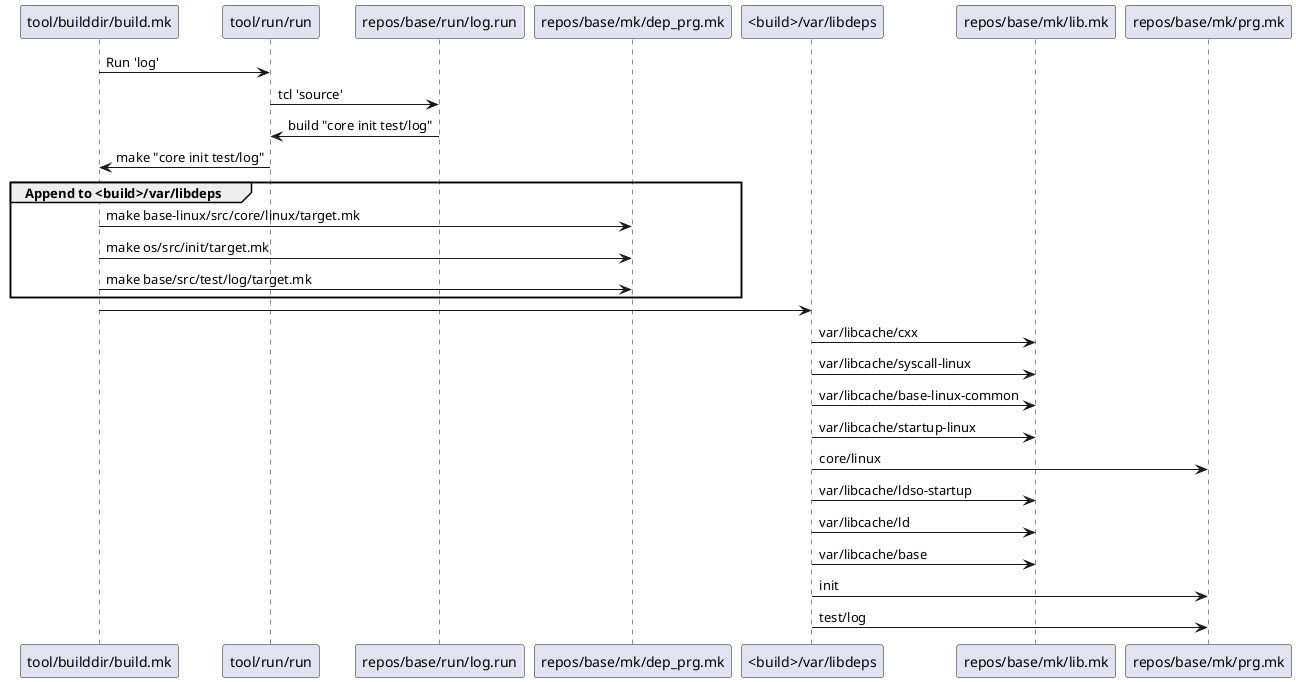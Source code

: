 
@startuml
"tool/builddir/build.mk" as build_mk -> "tool/run/run" as run : Run 'log'
run -> "repos/base/run/log.run" as log_run : tcl 'source'

log_run -> run : build "core init test/log"

run -> build_mk: make "core init test/log"

group Append to <build>/var/libdeps
  build_mk -> "repos/base/mk/dep_prg.mk" as dep_prg_mk : make base-linux/src/core/linux/target.mk
  build_mk -> "repos/base/mk/dep_prg.mk" as dep_prg_mk : make os/src/init/target.mk
  build_mk -> "repos/base/mk/dep_prg.mk" as dep_prg_mk : make base/src/test/log/target.mk
end

build_mk -> "<build>/var/libdeps" as libdeps

libdeps -> "repos/base/mk/lib.mk" : var/libcache/cxx
libdeps -> "repos/base/mk/lib.mk" : var/libcache/syscall-linux
libdeps -> "repos/base/mk/lib.mk" : var/libcache/base-linux-common
libdeps -> "repos/base/mk/lib.mk" : var/libcache/startup-linux
libdeps -> "repos/base/mk/prg.mk" : core/linux
libdeps -> "repos/base/mk/lib.mk" : var/libcache/ldso-startup
libdeps -> "repos/base/mk/lib.mk" : var/libcache/ld
libdeps -> "repos/base/mk/lib.mk" : var/libcache/base
libdeps -> "repos/base/mk/prg.mk" : init
libdeps -> "repos/base/mk/prg.mk" : test/log


@enduml